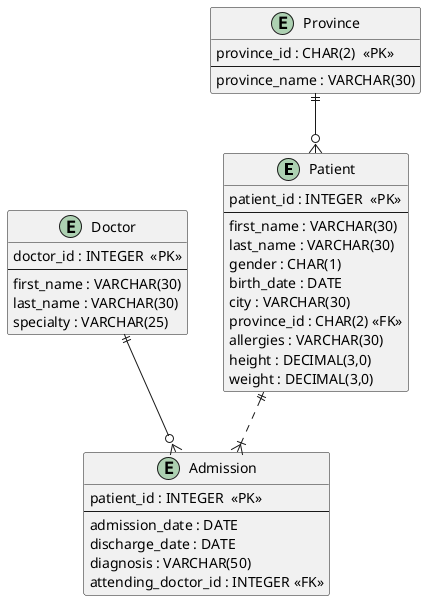 @startuml

entity Patient {
patient_id : INTEGER  <<PK>>
--
first_name : VARCHAR(30)
last_name : VARCHAR(30)
gender : CHAR(1)
birth_date : DATE
city : VARCHAR(30)
province_id : CHAR(2) <<FK>>
allergies : VARCHAR(30)
height : DECIMAL(3,0)
weight : DECIMAL(3,0)
}

entity Doctor {
doctor_id : INTEGER  <<PK>>
--
first_name : VARCHAR(30)
last_name : VARCHAR(30)
specialty : VARCHAR(25)
}

entity Province {
province_id : CHAR(2)  <<PK>>
--
province_name : VARCHAR(30)
}

entity Admission {
patient_id : INTEGER  <<PK>>
--
admission_date : DATE
discharge_date : DATE
diagnosis : VARCHAR(50)
attending_doctor_id : INTEGER <<FK>>
}

Patient ||..|{ Admission
Doctor ||--o{ Admission
Province ||--o{ Patient


@enduml